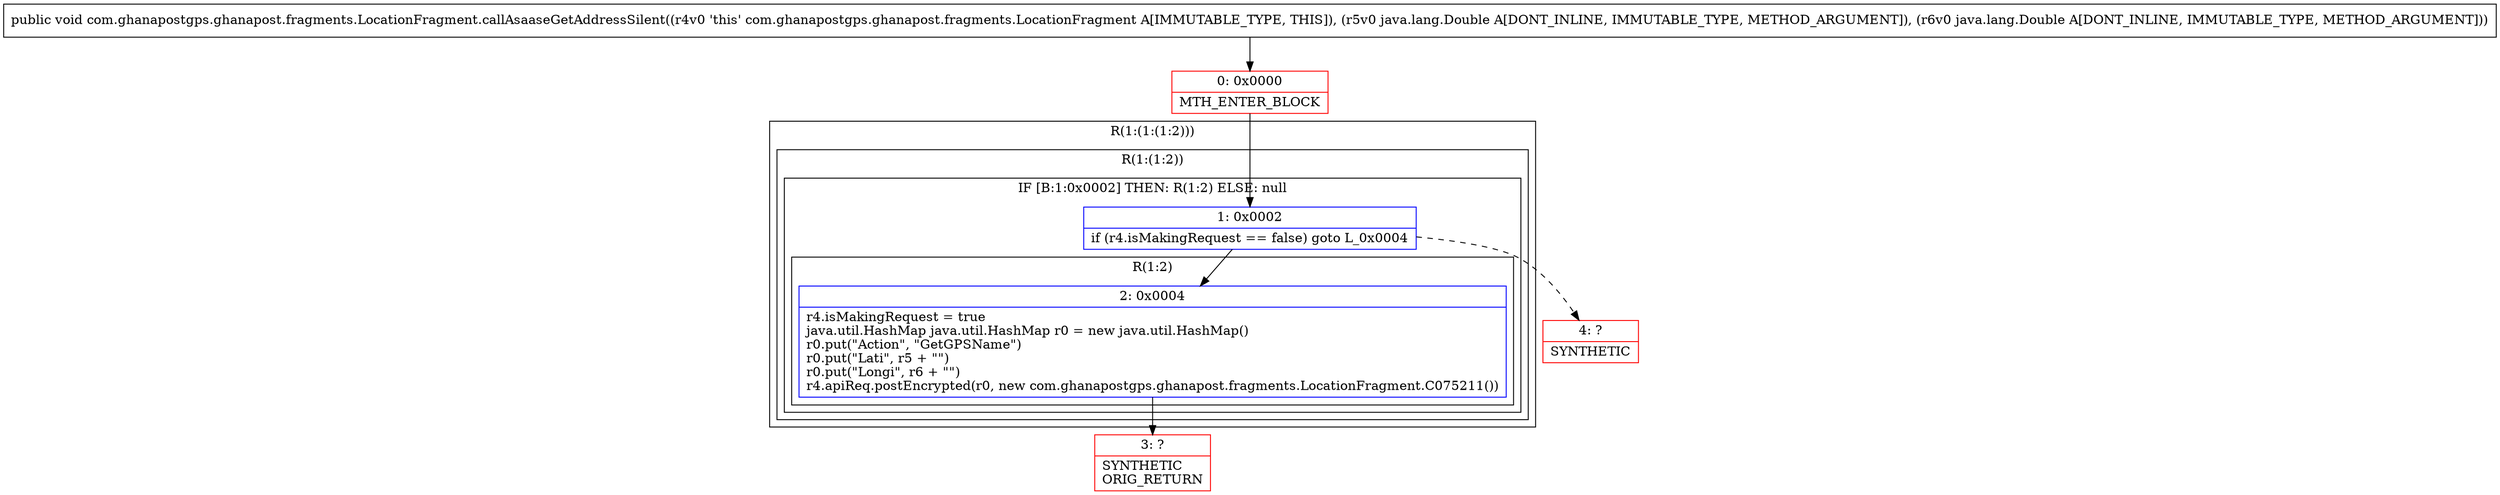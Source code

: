 digraph "CFG forcom.ghanapostgps.ghanapost.fragments.LocationFragment.callAsaaseGetAddressSilent(Ljava\/lang\/Double;Ljava\/lang\/Double;)V" {
subgraph cluster_Region_441343396 {
label = "R(1:(1:(1:2)))";
node [shape=record,color=blue];
subgraph cluster_Region_914741558 {
label = "R(1:(1:2))";
node [shape=record,color=blue];
subgraph cluster_IfRegion_1265657966 {
label = "IF [B:1:0x0002] THEN: R(1:2) ELSE: null";
node [shape=record,color=blue];
Node_1 [shape=record,label="{1\:\ 0x0002|if (r4.isMakingRequest == false) goto L_0x0004\l}"];
subgraph cluster_Region_1191972917 {
label = "R(1:2)";
node [shape=record,color=blue];
Node_2 [shape=record,label="{2\:\ 0x0004|r4.isMakingRequest = true\ljava.util.HashMap java.util.HashMap r0 = new java.util.HashMap()\lr0.put(\"Action\", \"GetGPSName\")\lr0.put(\"Lati\", r5 + \"\")\lr0.put(\"Longi\", r6 + \"\")\lr4.apiReq.postEncrypted(r0, new com.ghanapostgps.ghanapost.fragments.LocationFragment.C075211())\l}"];
}
}
}
}
Node_0 [shape=record,color=red,label="{0\:\ 0x0000|MTH_ENTER_BLOCK\l}"];
Node_3 [shape=record,color=red,label="{3\:\ ?|SYNTHETIC\lORIG_RETURN\l}"];
Node_4 [shape=record,color=red,label="{4\:\ ?|SYNTHETIC\l}"];
MethodNode[shape=record,label="{public void com.ghanapostgps.ghanapost.fragments.LocationFragment.callAsaaseGetAddressSilent((r4v0 'this' com.ghanapostgps.ghanapost.fragments.LocationFragment A[IMMUTABLE_TYPE, THIS]), (r5v0 java.lang.Double A[DONT_INLINE, IMMUTABLE_TYPE, METHOD_ARGUMENT]), (r6v0 java.lang.Double A[DONT_INLINE, IMMUTABLE_TYPE, METHOD_ARGUMENT])) }"];
MethodNode -> Node_0;
Node_1 -> Node_2;
Node_1 -> Node_4[style=dashed];
Node_2 -> Node_3;
Node_0 -> Node_1;
}

